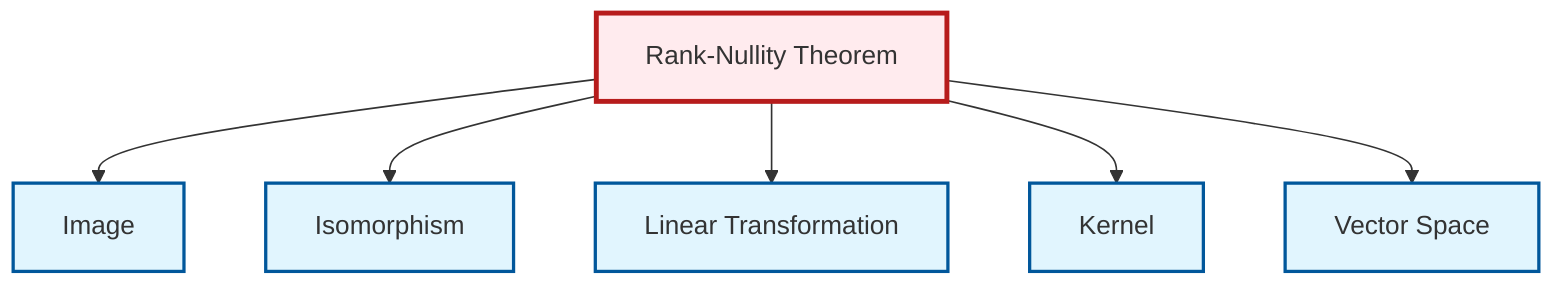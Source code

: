graph TD
    classDef definition fill:#e1f5fe,stroke:#01579b,stroke-width:2px
    classDef theorem fill:#f3e5f5,stroke:#4a148c,stroke-width:2px
    classDef axiom fill:#fff3e0,stroke:#e65100,stroke-width:2px
    classDef example fill:#e8f5e9,stroke:#1b5e20,stroke-width:2px
    classDef current fill:#ffebee,stroke:#b71c1c,stroke-width:3px
    def-isomorphism["Isomorphism"]:::definition
    def-vector-space["Vector Space"]:::definition
    thm-rank-nullity["Rank-Nullity Theorem"]:::theorem
    def-kernel["Kernel"]:::definition
    def-image["Image"]:::definition
    def-linear-transformation["Linear Transformation"]:::definition
    thm-rank-nullity --> def-image
    thm-rank-nullity --> def-isomorphism
    thm-rank-nullity --> def-linear-transformation
    thm-rank-nullity --> def-kernel
    thm-rank-nullity --> def-vector-space
    class thm-rank-nullity current